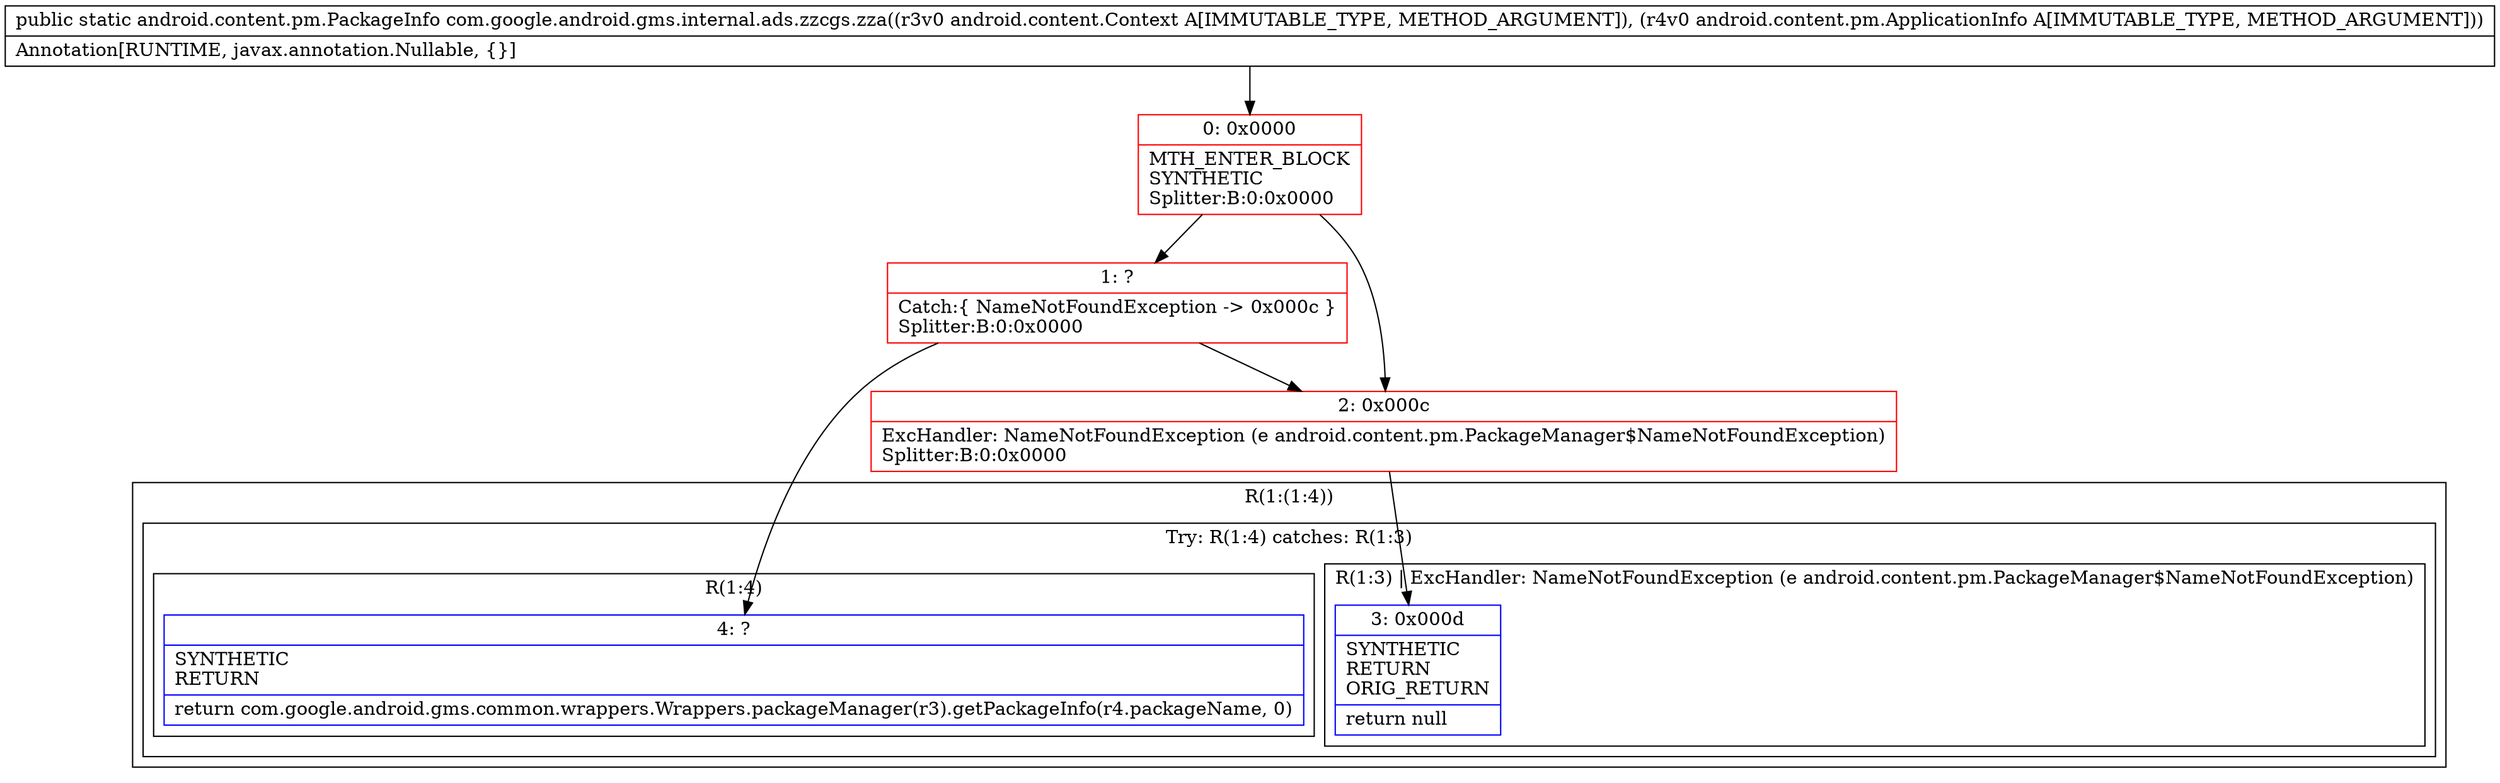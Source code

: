 digraph "CFG forcom.google.android.gms.internal.ads.zzcgs.zza(Landroid\/content\/Context;Landroid\/content\/pm\/ApplicationInfo;)Landroid\/content\/pm\/PackageInfo;" {
subgraph cluster_Region_2019654934 {
label = "R(1:(1:4))";
node [shape=record,color=blue];
subgraph cluster_TryCatchRegion_1232879227 {
label = "Try: R(1:4) catches: R(1:3)";
node [shape=record,color=blue];
subgraph cluster_Region_601410291 {
label = "R(1:4)";
node [shape=record,color=blue];
Node_4 [shape=record,label="{4\:\ ?|SYNTHETIC\lRETURN\l|return com.google.android.gms.common.wrappers.Wrappers.packageManager(r3).getPackageInfo(r4.packageName, 0)\l}"];
}
subgraph cluster_Region_1972022629 {
label = "R(1:3) | ExcHandler: NameNotFoundException (e android.content.pm.PackageManager$NameNotFoundException)\l";
node [shape=record,color=blue];
Node_3 [shape=record,label="{3\:\ 0x000d|SYNTHETIC\lRETURN\lORIG_RETURN\l|return null\l}"];
}
}
}
subgraph cluster_Region_1972022629 {
label = "R(1:3) | ExcHandler: NameNotFoundException (e android.content.pm.PackageManager$NameNotFoundException)\l";
node [shape=record,color=blue];
Node_3 [shape=record,label="{3\:\ 0x000d|SYNTHETIC\lRETURN\lORIG_RETURN\l|return null\l}"];
}
Node_0 [shape=record,color=red,label="{0\:\ 0x0000|MTH_ENTER_BLOCK\lSYNTHETIC\lSplitter:B:0:0x0000\l}"];
Node_1 [shape=record,color=red,label="{1\:\ ?|Catch:\{ NameNotFoundException \-\> 0x000c \}\lSplitter:B:0:0x0000\l}"];
Node_2 [shape=record,color=red,label="{2\:\ 0x000c|ExcHandler: NameNotFoundException (e android.content.pm.PackageManager$NameNotFoundException)\lSplitter:B:0:0x0000\l}"];
MethodNode[shape=record,label="{public static android.content.pm.PackageInfo com.google.android.gms.internal.ads.zzcgs.zza((r3v0 android.content.Context A[IMMUTABLE_TYPE, METHOD_ARGUMENT]), (r4v0 android.content.pm.ApplicationInfo A[IMMUTABLE_TYPE, METHOD_ARGUMENT]))  | Annotation[RUNTIME, javax.annotation.Nullable, \{\}]\l}"];
MethodNode -> Node_0;
Node_0 -> Node_1;
Node_0 -> Node_2;
Node_1 -> Node_2;
Node_1 -> Node_4;
Node_2 -> Node_3;
}


